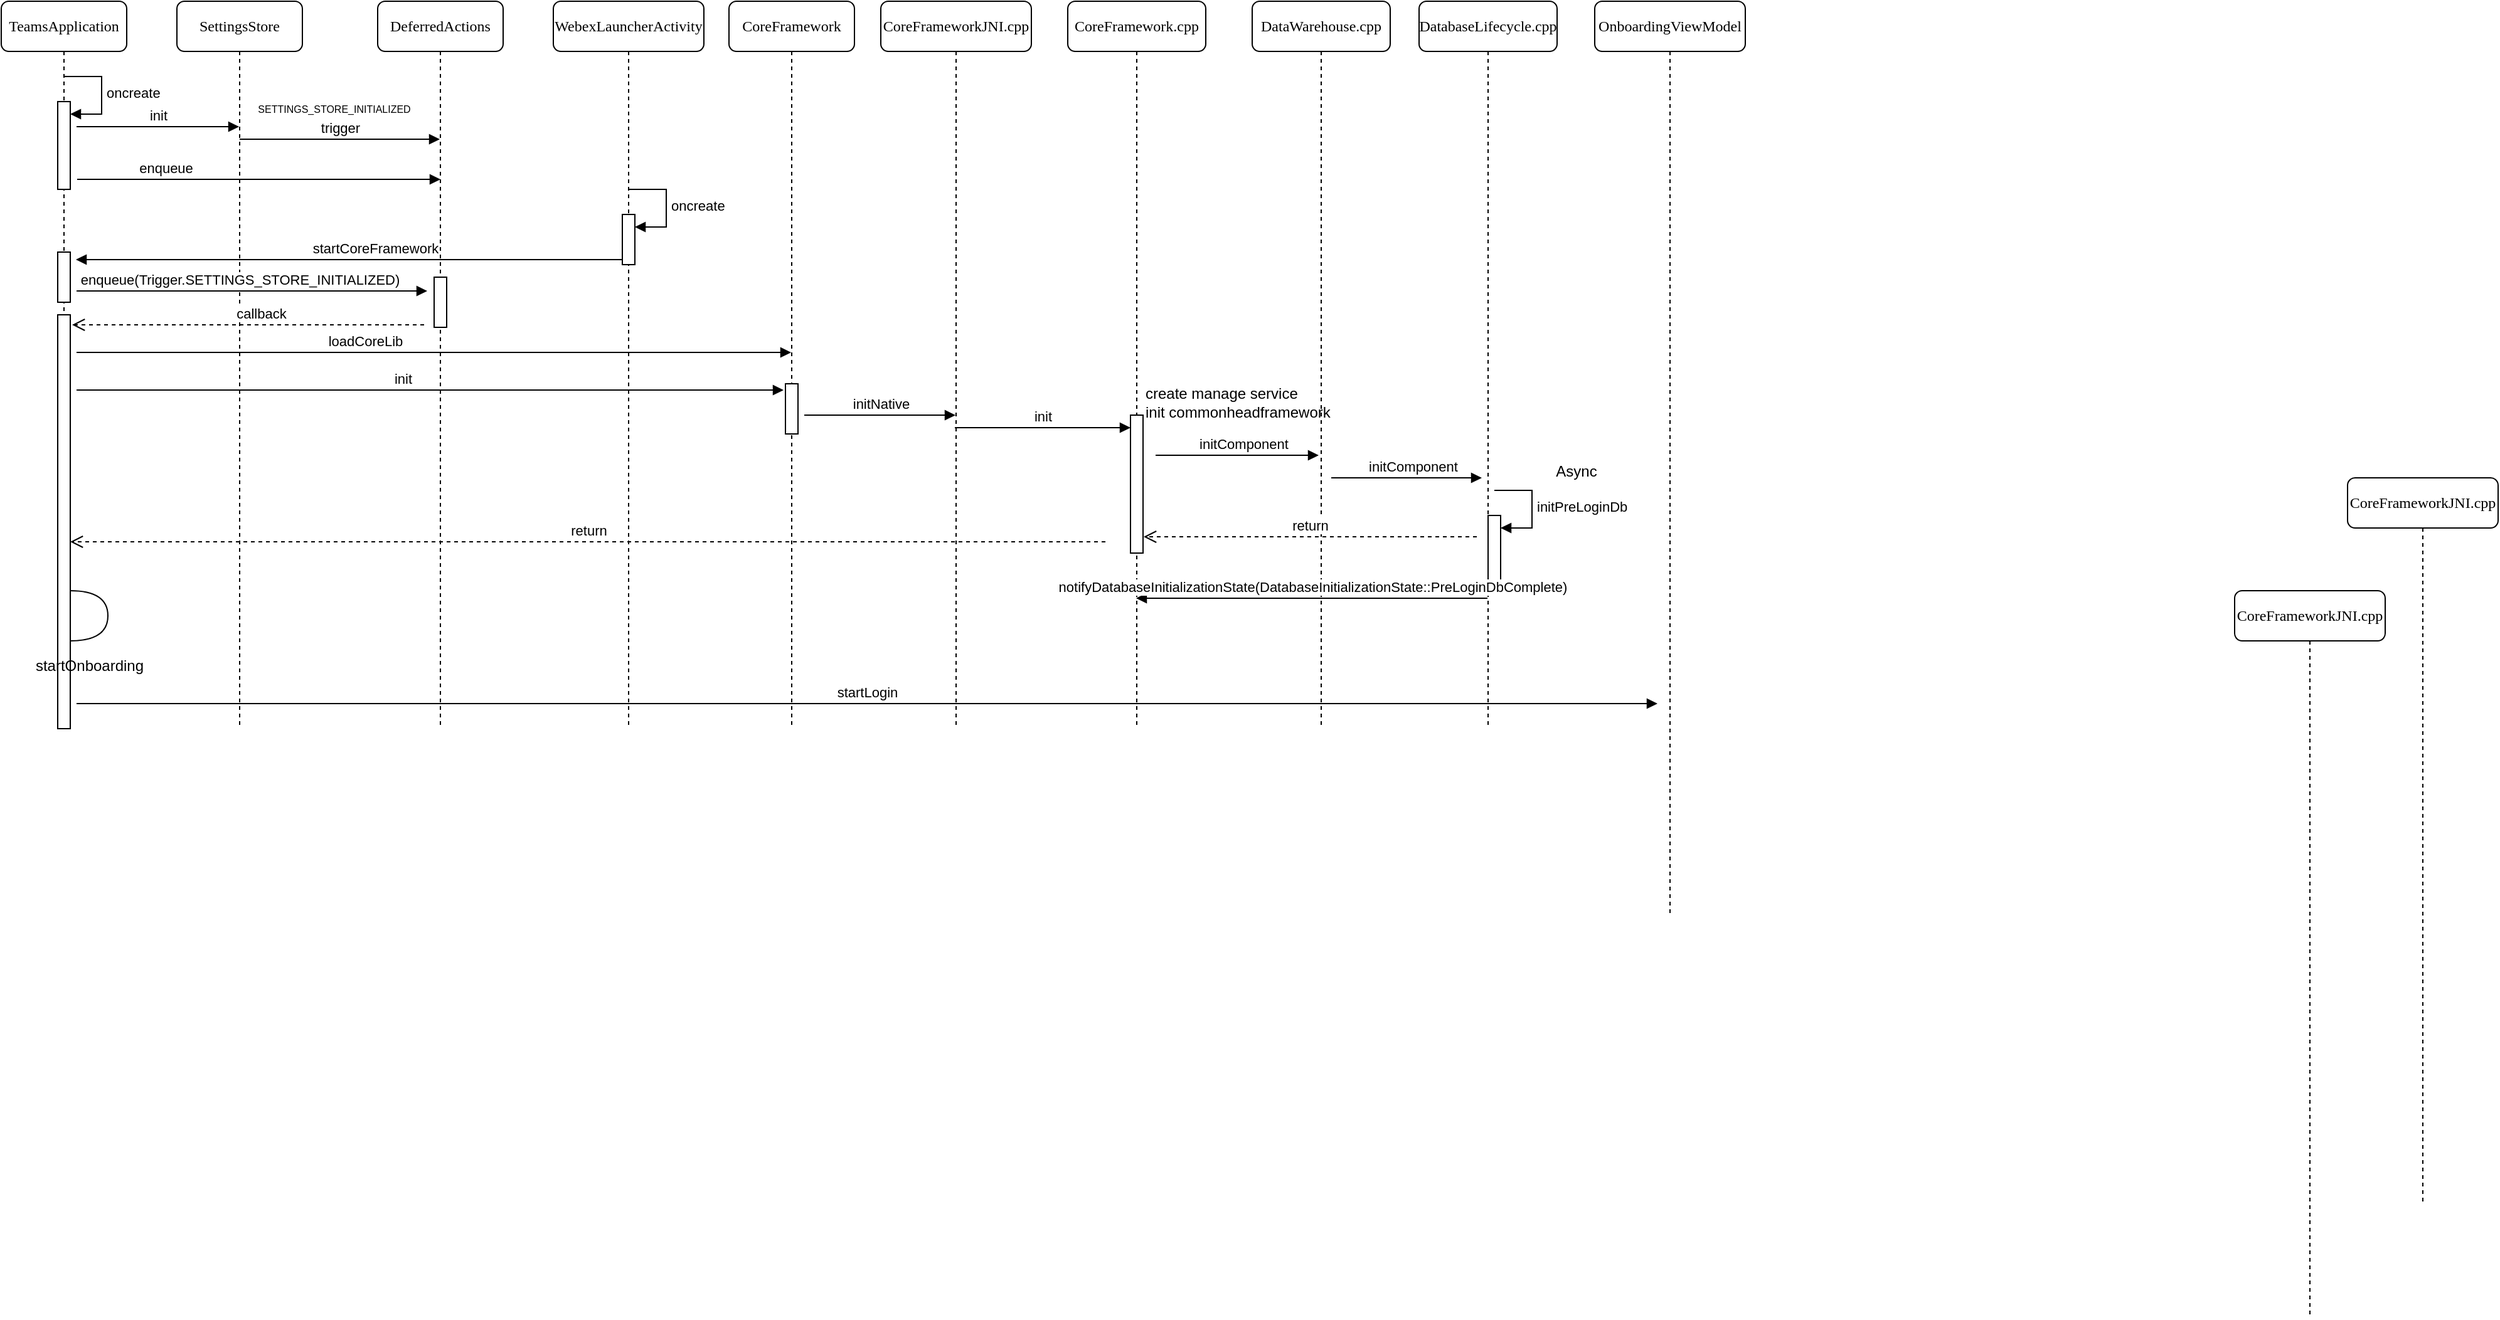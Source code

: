 <mxfile version="21.0.4" type="github">
  <diagram name="Page-1" id="13e1069c-82ec-6db2-03f1-153e76fe0fe0">
    <mxGraphModel dx="1366" dy="807" grid="1" gridSize="10" guides="1" tooltips="1" connect="1" arrows="1" fold="1" page="1" pageScale="1" pageWidth="1100" pageHeight="850" background="none" math="0" shadow="0">
      <root>
        <mxCell id="0" />
        <mxCell id="1" parent="0" />
        <mxCell id="7baba1c4bc27f4b0-2" value="SettingsStore" style="shape=umlLifeline;perimeter=lifelinePerimeter;whiteSpace=wrap;html=1;container=1;collapsible=0;recursiveResize=0;outlineConnect=0;rounded=1;shadow=0;comic=0;labelBackgroundColor=none;strokeWidth=1;fontFamily=Verdana;fontSize=12;align=center;" parent="1" vertex="1">
          <mxGeometry x="240" y="80" width="100" height="580" as="geometry" />
        </mxCell>
        <mxCell id="ngXyE4OciRFzwW1yXKa9-4" value="trigger" style="html=1;verticalAlign=bottom;endArrow=block;edgeStyle=elbowEdgeStyle;elbow=vertical;curved=0;rounded=0;" edge="1" parent="7baba1c4bc27f4b0-2" target="7baba1c4bc27f4b0-3">
          <mxGeometry width="80" relative="1" as="geometry">
            <mxPoint x="50" y="110" as="sourcePoint" />
            <mxPoint x="130" y="110" as="targetPoint" />
          </mxGeometry>
        </mxCell>
        <mxCell id="ngXyE4OciRFzwW1yXKa9-6" value="enqueue" style="html=1;verticalAlign=bottom;endArrow=block;edgeStyle=elbowEdgeStyle;elbow=vertical;curved=0;rounded=0;" edge="1" parent="7baba1c4bc27f4b0-2">
          <mxGeometry x="-0.52" width="80" relative="1" as="geometry">
            <mxPoint x="-79.5" y="142" as="sourcePoint" />
            <mxPoint x="210" y="142" as="targetPoint" />
            <mxPoint x="1" as="offset" />
          </mxGeometry>
        </mxCell>
        <mxCell id="7baba1c4bc27f4b0-3" value="DeferredActions" style="shape=umlLifeline;perimeter=lifelinePerimeter;whiteSpace=wrap;html=1;container=1;collapsible=0;recursiveResize=0;outlineConnect=0;rounded=1;shadow=0;comic=0;labelBackgroundColor=none;strokeWidth=1;fontFamily=Verdana;fontSize=12;align=center;" parent="1" vertex="1">
          <mxGeometry x="400" y="80" width="100" height="580" as="geometry" />
        </mxCell>
        <mxCell id="ngXyE4OciRFzwW1yXKa9-14" value="" style="html=1;points=[];perimeter=orthogonalPerimeter;outlineConnect=0;targetShapes=umlLifeline;portConstraint=eastwest;newEdgeStyle={&quot;edgeStyle&quot;:&quot;elbowEdgeStyle&quot;,&quot;elbow&quot;:&quot;vertical&quot;,&quot;curved&quot;:0,&quot;rounded&quot;:0};" vertex="1" parent="7baba1c4bc27f4b0-3">
          <mxGeometry x="45" y="220" width="10" height="40" as="geometry" />
        </mxCell>
        <mxCell id="7baba1c4bc27f4b0-4" value="WebexLauncherActivity" style="shape=umlLifeline;perimeter=lifelinePerimeter;whiteSpace=wrap;html=1;container=1;collapsible=0;recursiveResize=0;outlineConnect=0;rounded=1;shadow=0;comic=0;labelBackgroundColor=none;strokeWidth=1;fontFamily=Verdana;fontSize=12;align=center;" parent="1" vertex="1">
          <mxGeometry x="540" y="80" width="120" height="580" as="geometry" />
        </mxCell>
        <mxCell id="ngXyE4OciRFzwW1yXKa9-7" value="" style="html=1;points=[];perimeter=orthogonalPerimeter;outlineConnect=0;targetShapes=umlLifeline;portConstraint=eastwest;newEdgeStyle={&quot;edgeStyle&quot;:&quot;elbowEdgeStyle&quot;,&quot;elbow&quot;:&quot;vertical&quot;,&quot;curved&quot;:0,&quot;rounded&quot;:0};" vertex="1" parent="7baba1c4bc27f4b0-4">
          <mxGeometry x="55" y="170" width="10" height="40" as="geometry" />
        </mxCell>
        <mxCell id="ngXyE4OciRFzwW1yXKa9-8" value="oncreate" style="html=1;align=left;spacingLeft=2;endArrow=block;rounded=0;edgeStyle=orthogonalEdgeStyle;curved=0;rounded=0;" edge="1" target="ngXyE4OciRFzwW1yXKa9-7" parent="7baba1c4bc27f4b0-4">
          <mxGeometry relative="1" as="geometry">
            <mxPoint x="60" y="150" as="sourcePoint" />
            <Array as="points">
              <mxPoint x="90" y="180" />
            </Array>
          </mxGeometry>
        </mxCell>
        <mxCell id="7baba1c4bc27f4b0-5" value="CoreFramework" style="shape=umlLifeline;perimeter=lifelinePerimeter;whiteSpace=wrap;html=1;container=1;collapsible=0;recursiveResize=0;outlineConnect=0;rounded=1;shadow=0;comic=0;labelBackgroundColor=none;strokeWidth=1;fontFamily=Verdana;fontSize=12;align=center;" parent="1" vertex="1">
          <mxGeometry x="680" y="80" width="100" height="580" as="geometry" />
        </mxCell>
        <mxCell id="ngXyE4OciRFzwW1yXKa9-21" value="" style="html=1;points=[];perimeter=orthogonalPerimeter;outlineConnect=0;targetShapes=umlLifeline;portConstraint=eastwest;newEdgeStyle={&quot;edgeStyle&quot;:&quot;elbowEdgeStyle&quot;,&quot;elbow&quot;:&quot;vertical&quot;,&quot;curved&quot;:0,&quot;rounded&quot;:0};" vertex="1" parent="7baba1c4bc27f4b0-5">
          <mxGeometry x="45" y="305" width="10" height="40" as="geometry" />
        </mxCell>
        <mxCell id="ngXyE4OciRFzwW1yXKa9-23" value="initNative" style="html=1;verticalAlign=bottom;endArrow=block;edgeStyle=elbowEdgeStyle;elbow=vertical;curved=0;rounded=0;" edge="1" parent="7baba1c4bc27f4b0-5" target="7baba1c4bc27f4b0-6">
          <mxGeometry width="80" relative="1" as="geometry">
            <mxPoint x="60" y="330" as="sourcePoint" />
            <mxPoint x="140" y="330" as="targetPoint" />
          </mxGeometry>
        </mxCell>
        <mxCell id="7baba1c4bc27f4b0-6" value="CoreFrameworkJNI.cpp" style="shape=umlLifeline;perimeter=lifelinePerimeter;whiteSpace=wrap;html=1;container=1;collapsible=0;recursiveResize=0;outlineConnect=0;rounded=1;shadow=0;comic=0;labelBackgroundColor=none;strokeWidth=1;fontFamily=Verdana;fontSize=12;align=center;" parent="1" vertex="1">
          <mxGeometry x="801" y="80" width="120" height="580" as="geometry" />
        </mxCell>
        <mxCell id="ngXyE4OciRFzwW1yXKa9-25" value="init" style="html=1;verticalAlign=bottom;endArrow=block;edgeStyle=elbowEdgeStyle;elbow=vertical;curved=0;rounded=0;" edge="1" parent="7baba1c4bc27f4b0-6" target="ngXyE4OciRFzwW1yXKa9-27">
          <mxGeometry width="80" relative="1" as="geometry">
            <mxPoint x="59" y="340" as="sourcePoint" />
            <mxPoint x="189" y="340" as="targetPoint" />
          </mxGeometry>
        </mxCell>
        <mxCell id="ngXyE4OciRFzwW1yXKa9-38" value="return" style="html=1;verticalAlign=bottom;endArrow=open;dashed=1;endSize=8;edgeStyle=elbowEdgeStyle;elbow=vertical;curved=0;rounded=0;" edge="1" parent="7baba1c4bc27f4b0-6">
          <mxGeometry relative="1" as="geometry">
            <mxPoint x="179" y="431" as="sourcePoint" />
            <mxPoint x="-646" y="431" as="targetPoint" />
          </mxGeometry>
        </mxCell>
        <mxCell id="7baba1c4bc27f4b0-7" value="CoreFramework.cpp" style="shape=umlLifeline;perimeter=lifelinePerimeter;whiteSpace=wrap;html=1;container=1;collapsible=0;recursiveResize=0;outlineConnect=0;rounded=1;shadow=0;comic=0;labelBackgroundColor=none;strokeWidth=1;fontFamily=Verdana;fontSize=12;align=center;" parent="1" vertex="1">
          <mxGeometry x="950" y="80" width="110" height="580" as="geometry" />
        </mxCell>
        <mxCell id="ngXyE4OciRFzwW1yXKa9-27" value="" style="html=1;points=[];perimeter=orthogonalPerimeter;outlineConnect=0;targetShapes=umlLifeline;portConstraint=eastwest;newEdgeStyle={&quot;edgeStyle&quot;:&quot;elbowEdgeStyle&quot;,&quot;elbow&quot;:&quot;vertical&quot;,&quot;curved&quot;:0,&quot;rounded&quot;:0};" vertex="1" parent="7baba1c4bc27f4b0-7">
          <mxGeometry x="50" y="330" width="10" height="110" as="geometry" />
        </mxCell>
        <mxCell id="7baba1c4bc27f4b0-8" value="TeamsApplication" style="shape=umlLifeline;perimeter=lifelinePerimeter;whiteSpace=wrap;html=1;container=1;collapsible=0;recursiveResize=0;outlineConnect=0;rounded=1;shadow=0;comic=0;labelBackgroundColor=none;strokeWidth=1;fontFamily=Verdana;fontSize=12;align=center;" parent="1" vertex="1">
          <mxGeometry x="100" y="80" width="100" height="580" as="geometry" />
        </mxCell>
        <mxCell id="ngXyE4OciRFzwW1yXKa9-1" value="" style="html=1;points=[];perimeter=orthogonalPerimeter;outlineConnect=0;targetShapes=umlLifeline;portConstraint=eastwest;newEdgeStyle={&quot;edgeStyle&quot;:&quot;elbowEdgeStyle&quot;,&quot;elbow&quot;:&quot;vertical&quot;,&quot;curved&quot;:0,&quot;rounded&quot;:0};" vertex="1" parent="7baba1c4bc27f4b0-8">
          <mxGeometry x="45" y="80" width="10" height="70" as="geometry" />
        </mxCell>
        <mxCell id="ngXyE4OciRFzwW1yXKa9-2" value="oncreate" style="html=1;align=left;spacingLeft=2;endArrow=block;rounded=0;edgeStyle=orthogonalEdgeStyle;curved=0;rounded=0;" edge="1" target="ngXyE4OciRFzwW1yXKa9-1" parent="7baba1c4bc27f4b0-8">
          <mxGeometry relative="1" as="geometry">
            <mxPoint x="50" y="60" as="sourcePoint" />
            <Array as="points">
              <mxPoint x="80" y="90" />
            </Array>
          </mxGeometry>
        </mxCell>
        <mxCell id="ngXyE4OciRFzwW1yXKa9-3" value="init" style="html=1;verticalAlign=bottom;endArrow=block;edgeStyle=elbowEdgeStyle;elbow=vertical;curved=0;rounded=0;" edge="1" parent="7baba1c4bc27f4b0-8" target="7baba1c4bc27f4b0-2">
          <mxGeometry width="80" relative="1" as="geometry">
            <mxPoint x="60" y="100" as="sourcePoint" />
            <mxPoint x="140" y="100" as="targetPoint" />
          </mxGeometry>
        </mxCell>
        <mxCell id="ngXyE4OciRFzwW1yXKa9-9" value="" style="html=1;points=[];perimeter=orthogonalPerimeter;outlineConnect=0;targetShapes=umlLifeline;portConstraint=eastwest;newEdgeStyle={&quot;edgeStyle&quot;:&quot;elbowEdgeStyle&quot;,&quot;elbow&quot;:&quot;vertical&quot;,&quot;curved&quot;:0,&quot;rounded&quot;:0};" vertex="1" parent="7baba1c4bc27f4b0-8">
          <mxGeometry x="45" y="200" width="10" height="40" as="geometry" />
        </mxCell>
        <mxCell id="ngXyE4OciRFzwW1yXKa9-16" value="" style="html=1;points=[];perimeter=orthogonalPerimeter;outlineConnect=0;targetShapes=umlLifeline;portConstraint=eastwest;newEdgeStyle={&quot;edgeStyle&quot;:&quot;elbowEdgeStyle&quot;,&quot;elbow&quot;:&quot;vertical&quot;,&quot;curved&quot;:0,&quot;rounded&quot;:0};" vertex="1" parent="7baba1c4bc27f4b0-8">
          <mxGeometry x="45" y="250" width="10" height="330" as="geometry" />
        </mxCell>
        <mxCell id="ngXyE4OciRFzwW1yXKa9-17" value="loadCoreLib" style="html=1;verticalAlign=bottom;endArrow=block;edgeStyle=elbowEdgeStyle;elbow=vertical;curved=0;rounded=0;" edge="1" parent="7baba1c4bc27f4b0-8" target="7baba1c4bc27f4b0-5">
          <mxGeometry x="-0.192" width="80" relative="1" as="geometry">
            <mxPoint x="60" y="280" as="sourcePoint" />
            <mxPoint x="140" y="280" as="targetPoint" />
            <mxPoint as="offset" />
          </mxGeometry>
        </mxCell>
        <mxCell id="ngXyE4OciRFzwW1yXKa9-18" value="init" style="html=1;verticalAlign=bottom;endArrow=block;edgeStyle=elbowEdgeStyle;elbow=vertical;curved=0;rounded=0;" edge="1" parent="7baba1c4bc27f4b0-8">
          <mxGeometry x="-0.077" width="80" relative="1" as="geometry">
            <mxPoint x="60" y="310" as="sourcePoint" />
            <mxPoint x="623.5" y="310" as="targetPoint" />
            <mxPoint as="offset" />
          </mxGeometry>
        </mxCell>
        <mxCell id="ngXyE4OciRFzwW1yXKa9-49" value="startOnboarding" style="shape=requiredInterface;html=1;verticalLabelPosition=bottom;sketch=0;" vertex="1" parent="7baba1c4bc27f4b0-8">
          <mxGeometry x="55" y="470" width="30" height="40" as="geometry" />
        </mxCell>
        <mxCell id="ngXyE4OciRFzwW1yXKa9-5" value="&lt;font style=&quot;font-size: 8px;&quot;&gt;SETTINGS_STORE_INITIALIZED&lt;/font&gt;" style="text;html=1;align=center;verticalAlign=middle;resizable=0;points=[];autosize=1;strokeColor=none;fillColor=none;" vertex="1" parent="1">
          <mxGeometry x="290" y="150" width="150" height="30" as="geometry" />
        </mxCell>
        <mxCell id="ngXyE4OciRFzwW1yXKa9-11" value="startCoreFramework" style="html=1;verticalAlign=bottom;endArrow=block;edgeStyle=elbowEdgeStyle;elbow=vertical;curved=0;rounded=0;" edge="1" parent="1" source="ngXyE4OciRFzwW1yXKa9-7">
          <mxGeometry x="-0.093" width="80" relative="1" as="geometry">
            <mxPoint x="590" y="290" as="sourcePoint" />
            <mxPoint x="159.5" y="286" as="targetPoint" />
            <mxPoint as="offset" />
          </mxGeometry>
        </mxCell>
        <mxCell id="ngXyE4OciRFzwW1yXKa9-13" value="enqueue(Trigger.SETTINGS_STORE_INITIALIZED)" style="html=1;verticalAlign=bottom;endArrow=block;edgeStyle=elbowEdgeStyle;elbow=vertical;curved=0;rounded=0;" edge="1" parent="1">
          <mxGeometry x="-0.075" width="80" relative="1" as="geometry">
            <mxPoint x="160" y="311" as="sourcePoint" />
            <mxPoint x="439.5" y="311" as="targetPoint" />
            <Array as="points" />
            <mxPoint as="offset" />
          </mxGeometry>
        </mxCell>
        <mxCell id="ngXyE4OciRFzwW1yXKa9-15" value="callback" style="html=1;verticalAlign=bottom;endArrow=open;dashed=1;endSize=8;edgeStyle=elbowEdgeStyle;elbow=vertical;curved=0;rounded=0;" edge="1" parent="1">
          <mxGeometry x="-0.073" relative="1" as="geometry">
            <mxPoint x="437" y="338" as="sourcePoint" />
            <mxPoint x="156.5" y="338" as="targetPoint" />
            <mxPoint as="offset" />
          </mxGeometry>
        </mxCell>
        <mxCell id="ngXyE4OciRFzwW1yXKa9-28" value="create manage service&lt;br&gt;init commonheadframework" style="text;html=1;align=left;verticalAlign=middle;resizable=0;points=[];autosize=1;strokeColor=none;fillColor=none;" vertex="1" parent="1">
          <mxGeometry x="1010" y="380" width="170" height="40" as="geometry" />
        </mxCell>
        <mxCell id="ngXyE4OciRFzwW1yXKa9-29" value="DataWarehouse.cpp" style="shape=umlLifeline;perimeter=lifelinePerimeter;whiteSpace=wrap;html=1;container=1;collapsible=0;recursiveResize=0;outlineConnect=0;rounded=1;shadow=0;comic=0;labelBackgroundColor=none;strokeWidth=1;fontFamily=Verdana;fontSize=12;align=center;" vertex="1" parent="1">
          <mxGeometry x="1097" y="80" width="110" height="580" as="geometry" />
        </mxCell>
        <mxCell id="ngXyE4OciRFzwW1yXKa9-31" value="initComponent" style="html=1;verticalAlign=bottom;endArrow=block;edgeStyle=elbowEdgeStyle;elbow=vertical;curved=0;rounded=0;" edge="1" parent="ngXyE4OciRFzwW1yXKa9-29">
          <mxGeometry x="0.077" width="80" relative="1" as="geometry">
            <mxPoint x="-77" y="362" as="sourcePoint" />
            <mxPoint x="53" y="362" as="targetPoint" />
            <mxPoint as="offset" />
          </mxGeometry>
        </mxCell>
        <mxCell id="ngXyE4OciRFzwW1yXKa9-37" value="return" style="html=1;verticalAlign=bottom;endArrow=open;dashed=1;endSize=8;edgeStyle=elbowEdgeStyle;elbow=vertical;curved=0;rounded=0;" edge="1" parent="ngXyE4OciRFzwW1yXKa9-29">
          <mxGeometry relative="1" as="geometry">
            <mxPoint x="179" y="427" as="sourcePoint" />
            <mxPoint x="-86.5" y="427" as="targetPoint" />
          </mxGeometry>
        </mxCell>
        <mxCell id="ngXyE4OciRFzwW1yXKa9-32" value="DatabaseLifecycle.cpp" style="shape=umlLifeline;perimeter=lifelinePerimeter;whiteSpace=wrap;html=1;container=1;collapsible=0;recursiveResize=0;outlineConnect=0;rounded=1;shadow=0;comic=0;labelBackgroundColor=none;strokeWidth=1;fontFamily=Verdana;fontSize=12;align=center;" vertex="1" parent="1">
          <mxGeometry x="1230" y="80" width="110" height="580" as="geometry" />
        </mxCell>
        <mxCell id="ngXyE4OciRFzwW1yXKa9-33" value="initComponent" style="html=1;verticalAlign=bottom;endArrow=block;edgeStyle=elbowEdgeStyle;elbow=vertical;curved=0;rounded=0;" edge="1" parent="ngXyE4OciRFzwW1yXKa9-32">
          <mxGeometry x="0.077" width="80" relative="1" as="geometry">
            <mxPoint x="-70" y="380" as="sourcePoint" />
            <mxPoint x="50" y="380" as="targetPoint" />
            <mxPoint as="offset" />
          </mxGeometry>
        </mxCell>
        <mxCell id="ngXyE4OciRFzwW1yXKa9-34" value="" style="html=1;points=[];perimeter=orthogonalPerimeter;outlineConnect=0;targetShapes=umlLifeline;portConstraint=eastwest;newEdgeStyle={&quot;edgeStyle&quot;:&quot;elbowEdgeStyle&quot;,&quot;elbow&quot;:&quot;vertical&quot;,&quot;curved&quot;:0,&quot;rounded&quot;:0};" vertex="1" parent="ngXyE4OciRFzwW1yXKa9-32">
          <mxGeometry x="55" y="410" width="10" height="60" as="geometry" />
        </mxCell>
        <mxCell id="ngXyE4OciRFzwW1yXKa9-35" value="initPreLoginDb" style="html=1;align=left;spacingLeft=2;endArrow=block;rounded=0;edgeStyle=orthogonalEdgeStyle;curved=0;rounded=0;" edge="1" target="ngXyE4OciRFzwW1yXKa9-34" parent="ngXyE4OciRFzwW1yXKa9-32">
          <mxGeometry relative="1" as="geometry">
            <mxPoint x="60" y="390" as="sourcePoint" />
            <Array as="points">
              <mxPoint x="90" y="420" />
            </Array>
          </mxGeometry>
        </mxCell>
        <mxCell id="ngXyE4OciRFzwW1yXKa9-39" value="Async" style="text;html=1;align=center;verticalAlign=middle;resizable=0;points=[];autosize=1;strokeColor=none;fillColor=none;" vertex="1" parent="1">
          <mxGeometry x="1325" y="440" width="60" height="30" as="geometry" />
        </mxCell>
        <mxCell id="ngXyE4OciRFzwW1yXKa9-41" value="notifyDatabaseInitializationState(DatabaseInitializationState::PreLoginDbComplete)" style="html=1;verticalAlign=bottom;endArrow=block;edgeStyle=elbowEdgeStyle;elbow=vertical;curved=0;rounded=0;" edge="1" parent="1">
          <mxGeometry width="80" relative="1" as="geometry">
            <mxPoint x="1284.5" y="556" as="sourcePoint" />
            <mxPoint x="1004.5" y="556" as="targetPoint" />
            <Array as="points">
              <mxPoint x="1200" y="556" />
            </Array>
          </mxGeometry>
        </mxCell>
        <mxCell id="ngXyE4OciRFzwW1yXKa9-51" value="OnboardingViewModel" style="shape=umlLifeline;perimeter=lifelinePerimeter;whiteSpace=wrap;html=1;container=1;collapsible=0;recursiveResize=0;outlineConnect=0;rounded=1;shadow=0;comic=0;labelBackgroundColor=none;strokeWidth=1;fontFamily=Verdana;fontSize=12;align=center;" vertex="1" parent="1">
          <mxGeometry x="1370" y="80" width="120" height="730" as="geometry" />
        </mxCell>
        <mxCell id="ngXyE4OciRFzwW1yXKa9-54" value="CoreFrameworkJNI.cpp" style="shape=umlLifeline;perimeter=lifelinePerimeter;whiteSpace=wrap;html=1;container=1;collapsible=0;recursiveResize=0;outlineConnect=0;rounded=1;shadow=0;comic=0;labelBackgroundColor=none;strokeWidth=1;fontFamily=Verdana;fontSize=12;align=center;" vertex="1" parent="1">
          <mxGeometry x="1880" y="550" width="120" height="580" as="geometry" />
        </mxCell>
        <mxCell id="ngXyE4OciRFzwW1yXKa9-55" value="CoreFrameworkJNI.cpp" style="shape=umlLifeline;perimeter=lifelinePerimeter;whiteSpace=wrap;html=1;container=1;collapsible=0;recursiveResize=0;outlineConnect=0;rounded=1;shadow=0;comic=0;labelBackgroundColor=none;strokeWidth=1;fontFamily=Verdana;fontSize=12;align=center;" vertex="1" parent="1">
          <mxGeometry x="1970" y="460" width="120" height="580" as="geometry" />
        </mxCell>
        <mxCell id="ngXyE4OciRFzwW1yXKa9-56" value="startLogin" style="html=1;verticalAlign=bottom;endArrow=block;edgeStyle=elbowEdgeStyle;elbow=vertical;curved=0;rounded=0;" edge="1" parent="1">
          <mxGeometry width="80" relative="1" as="geometry">
            <mxPoint x="160" y="640" as="sourcePoint" />
            <mxPoint x="1420" y="640" as="targetPoint" />
          </mxGeometry>
        </mxCell>
      </root>
    </mxGraphModel>
  </diagram>
</mxfile>
